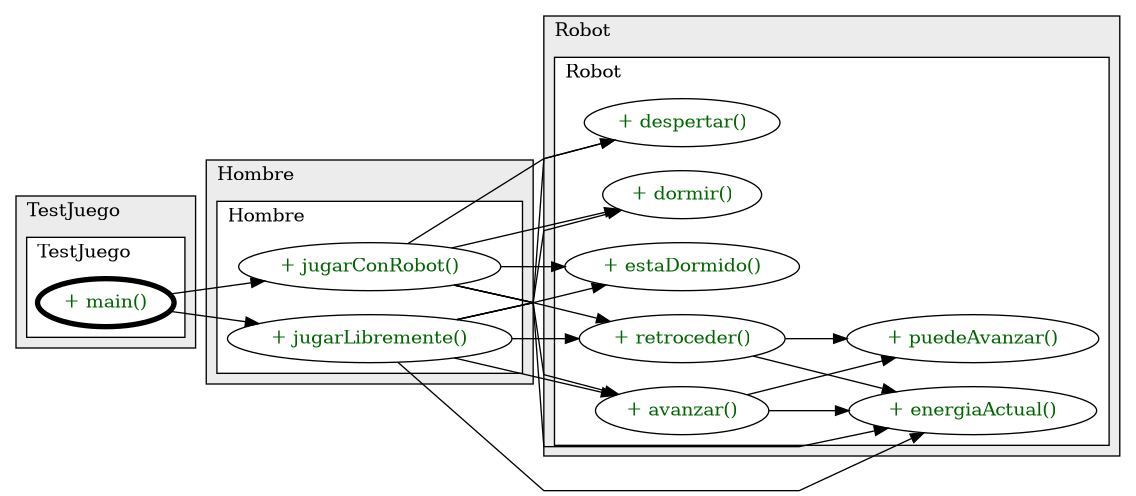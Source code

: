 @startuml

/' diagram meta data start
config=CallConfiguration;
{
  "rootMethod": "TestJuego#main(String[])",
  "projectClassification": {
    "searchMode": "OpenProject", // OpenProject, AllProjects
    "includedProjects": "",
    "pathEndKeywords": "*.impl",
    "isClientPath": "",
    "isClientName": "",
    "isTestPath": "",
    "isTestName": "",
    "isMappingPath": "",
    "isMappingName": "",
    "isDataAccessPath": "",
    "isDataAccessName": "",
    "isDataStructurePath": "",
    "isDataStructureName": "",
    "isInterfaceStructuresPath": "",
    "isInterfaceStructuresName": "",
    "isEntryPointPath": "",
    "isEntryPointName": "",
    "treatFinalFieldsAsMandatory": false
  },
  "graphRestriction": {
    "classPackageExcludeFilter": "",
    "classPackageIncludeFilter": "",
    "classNameExcludeFilter": "",
    "classNameIncludeFilter": "",
    "methodNameExcludeFilter": "",
    "methodNameIncludeFilter": "",
    "removeByInheritance": "", // inheritance/annotation based filtering is done in a second step
    "removeByAnnotation": "",
    "removeByClassPackage": "", // cleanup the graph after inheritance/annotation based filtering is done
    "removeByClassName": "",
    "cutMappings": false,
    "cutEnum": true,
    "cutTests": true,
    "cutClient": true,
    "cutDataAccess": true,
    "cutInterfaceStructures": true,
    "cutDataStructures": true,
    "cutGetterAndSetter": true,
    "cutConstructors": true
  },
  "graphTraversal": {
    "forwardDepth": 3,
    "backwardDepth": 3,
    "classPackageExcludeFilter": "",
    "classPackageIncludeFilter": "",
    "classNameExcludeFilter": "",
    "classNameIncludeFilter": "",
    "methodNameExcludeFilter": "",
    "methodNameIncludeFilter": "",
    "hideMappings": false,
    "hideDataStructures": false,
    "hidePrivateMethods": true,
    "hideInterfaceCalls": true, // indirection: implementation -> interface (is hidden) -> implementation
    "onlyShowApplicationEntryPoints": false, // root node is included
    "useMethodCallsForStructureDiagram": "ForwardOnly" // ForwardOnly, BothDirections, No
  },
  "details": {
    "aggregation": "GroupByClass", // ByClass, GroupByClass, None
    "showMethodParametersTypes": false,
    "showMethodParametersNames": false,
    "showMethodReturnType": false,
    "showPackageLevels": 2,
    "showCallOrder": false,
    "edgeMode": "MethodsOnly", // TypesOnly, MethodsOnly, TypesAndMethods, MethodsAndDirectTypeUsage
    "showDetailedClassStructure": false
  },
  "rootClass": "TestJuego",
  "extensionCallbackMethod": "" // qualified.class.name#methodName - signature: public static String method(String)
}
diagram meta data end '/



digraph g {
    rankdir="LR"
    splines=polyline
    

'nodes 
subgraph cluster_2127812561 { 
   	label=Hombre
	labeljust=l
	fillcolor="#ececec"
	style=filled
   
   subgraph cluster_1496900302 { 
   	label=Hombre
	labeljust=l
	fillcolor=white
	style=filled
   
   Hombre2127812561XXXjugarConRobot79133258[
	label="+ jugarConRobot()"
	style=filled
	fillcolor=white
	tooltip="Hombre

null"
	fontcolor=darkgreen
];

Hombre2127812561XXXjugarLibremente79133258[
	label="+ jugarLibremente()"
	style=filled
	fillcolor=white
	tooltip="Hombre

null"
	fontcolor=darkgreen
];
} 
} 

subgraph cluster_79133258 { 
   	label=Robot
	labeljust=l
	fillcolor="#ececec"
	style=filled
   
   subgraph cluster_1250459226 { 
   	label=Robot
	labeljust=l
	fillcolor=white
	style=filled
   
   Robot79133258XXXavanzar104431[
	label="+ avanzar()"
	style=filled
	fillcolor=white
	tooltip="Robot

null"
	fontcolor=darkgreen
];

Robot79133258XXXdespertar0[
	label="+ despertar()"
	style=filled
	fillcolor=white
	tooltip="Robot

null"
	fontcolor=darkgreen
];

Robot79133258XXXdormir0[
	label="+ dormir()"
	style=filled
	fillcolor=white
	tooltip="Robot

null"
	fontcolor=darkgreen
];

Robot79133258XXXenergiaActual0[
	label="+ energiaActual()"
	style=filled
	fillcolor=white
	tooltip="Robot

null"
	fontcolor=darkgreen
];

Robot79133258XXXestaDormido0[
	label="+ estaDormido()"
	style=filled
	fillcolor=white
	tooltip="Robot

null"
	fontcolor=darkgreen
];

Robot79133258XXXpuedeAvanzar104431[
	label="+ puedeAvanzar()"
	style=filled
	fillcolor=white
	tooltip="Robot

null"
	fontcolor=darkgreen
];

Robot79133258XXXretroceder104431[
	label="+ retroceder()"
	style=filled
	fillcolor=white
	tooltip="Robot

null"
	fontcolor=darkgreen
];
} 
} 

subgraph cluster_804481360 { 
   	label=TestJuego
	labeljust=l
	fillcolor="#ececec"
	style=filled
   
   subgraph cluster_2044607950 { 
   	label=TestJuego
	labeljust=l
	fillcolor=white
	style=filled
   
   TestJuego804481360XXXmain1859653459[
	label="+ main()"
	style=filled
	fillcolor=white
	tooltip="TestJuego

null"
	penwidth=4
	fontcolor=darkgreen
];
} 
} 

'edges    
Hombre2127812561XXXjugarConRobot79133258 -> Robot79133258XXXavanzar104431;
Hombre2127812561XXXjugarConRobot79133258 -> Robot79133258XXXdespertar0;
Hombre2127812561XXXjugarConRobot79133258 -> Robot79133258XXXdormir0;
Hombre2127812561XXXjugarConRobot79133258 -> Robot79133258XXXenergiaActual0;
Hombre2127812561XXXjugarConRobot79133258 -> Robot79133258XXXestaDormido0;
Hombre2127812561XXXjugarConRobot79133258 -> Robot79133258XXXretroceder104431;
Hombre2127812561XXXjugarLibremente79133258 -> Robot79133258XXXavanzar104431;
Hombre2127812561XXXjugarLibremente79133258 -> Robot79133258XXXdespertar0;
Hombre2127812561XXXjugarLibremente79133258 -> Robot79133258XXXdormir0;
Hombre2127812561XXXjugarLibremente79133258 -> Robot79133258XXXenergiaActual0;
Hombre2127812561XXXjugarLibremente79133258 -> Robot79133258XXXestaDormido0;
Hombre2127812561XXXjugarLibremente79133258 -> Robot79133258XXXretroceder104431;
Robot79133258XXXavanzar104431 -> Robot79133258XXXenergiaActual0;
Robot79133258XXXavanzar104431 -> Robot79133258XXXpuedeAvanzar104431;
Robot79133258XXXretroceder104431 -> Robot79133258XXXenergiaActual0;
Robot79133258XXXretroceder104431 -> Robot79133258XXXpuedeAvanzar104431;
TestJuego804481360XXXmain1859653459 -> Hombre2127812561XXXjugarConRobot79133258;
TestJuego804481360XXXmain1859653459 -> Hombre2127812561XXXjugarLibremente79133258;
    
}
@enduml